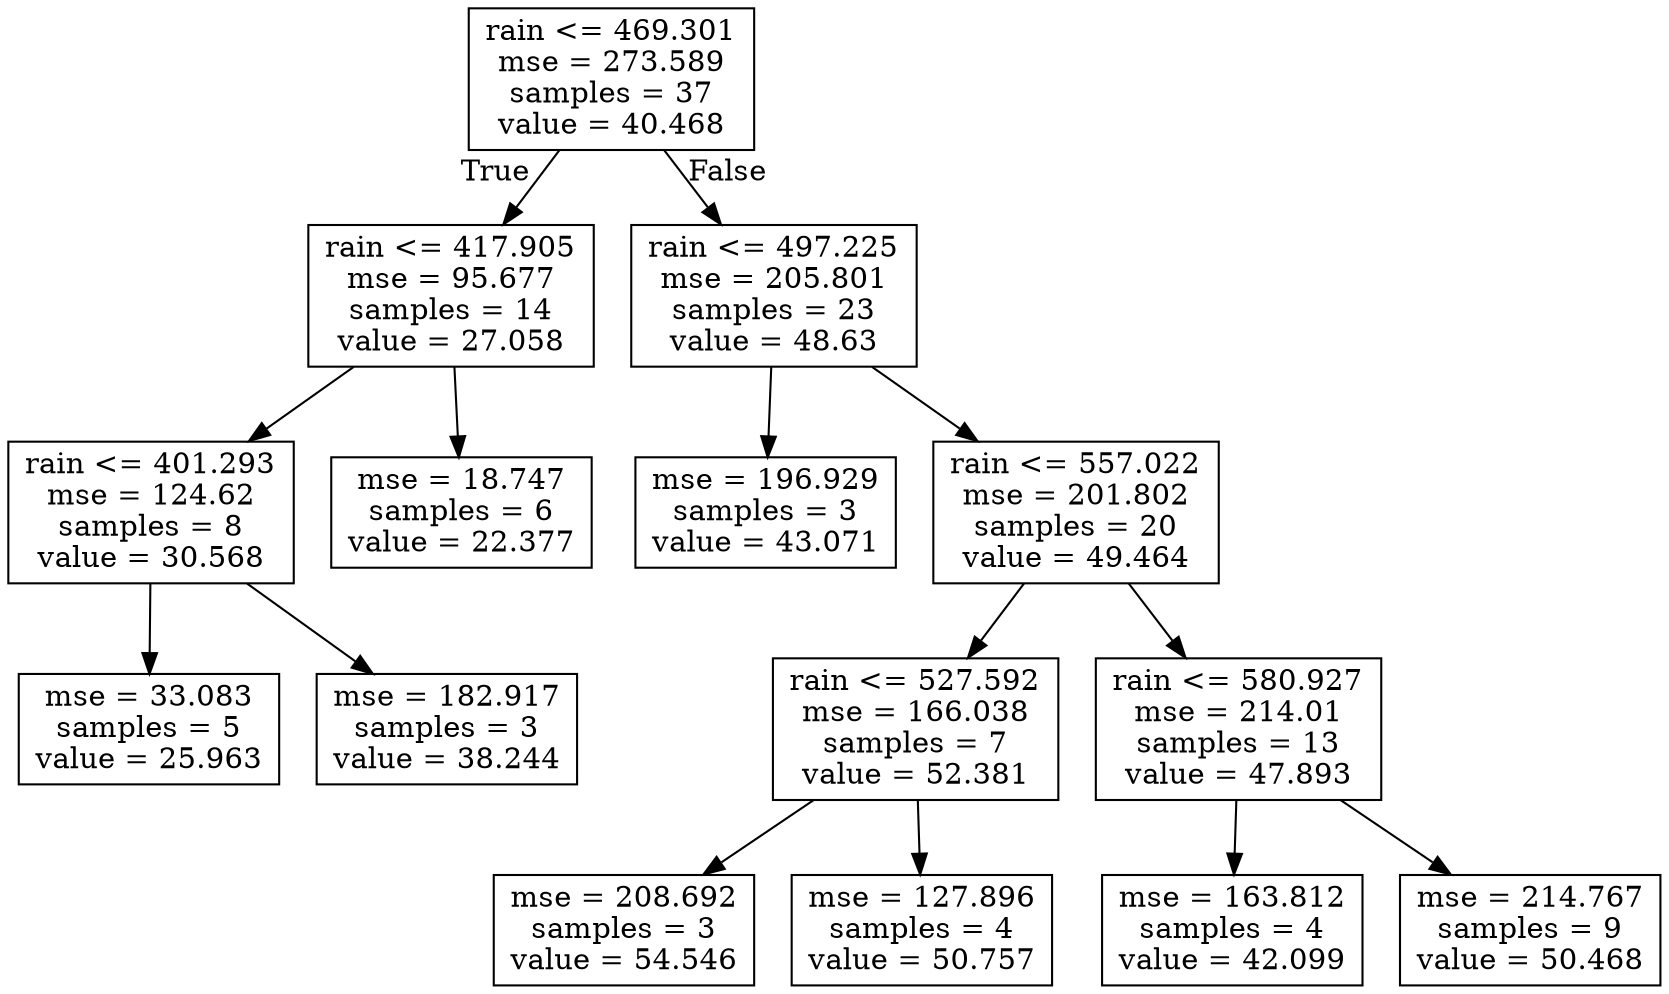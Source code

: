 digraph Tree {
node [shape=box] ;
0 [label="rain <= 469.301\nmse = 273.589\nsamples = 37\nvalue = 40.468"] ;
1 [label="rain <= 417.905\nmse = 95.677\nsamples = 14\nvalue = 27.058"] ;
0 -> 1 [labeldistance=2.5, labelangle=45, headlabel="True"] ;
3 [label="rain <= 401.293\nmse = 124.62\nsamples = 8\nvalue = 30.568"] ;
1 -> 3 ;
5 [label="mse = 33.083\nsamples = 5\nvalue = 25.963"] ;
3 -> 5 ;
6 [label="mse = 182.917\nsamples = 3\nvalue = 38.244"] ;
3 -> 6 ;
4 [label="mse = 18.747\nsamples = 6\nvalue = 22.377"] ;
1 -> 4 ;
2 [label="rain <= 497.225\nmse = 205.801\nsamples = 23\nvalue = 48.63"] ;
0 -> 2 [labeldistance=2.5, labelangle=-45, headlabel="False"] ;
7 [label="mse = 196.929\nsamples = 3\nvalue = 43.071"] ;
2 -> 7 ;
8 [label="rain <= 557.022\nmse = 201.802\nsamples = 20\nvalue = 49.464"] ;
2 -> 8 ;
9 [label="rain <= 527.592\nmse = 166.038\nsamples = 7\nvalue = 52.381"] ;
8 -> 9 ;
13 [label="mse = 208.692\nsamples = 3\nvalue = 54.546"] ;
9 -> 13 ;
14 [label="mse = 127.896\nsamples = 4\nvalue = 50.757"] ;
9 -> 14 ;
10 [label="rain <= 580.927\nmse = 214.01\nsamples = 13\nvalue = 47.893"] ;
8 -> 10 ;
11 [label="mse = 163.812\nsamples = 4\nvalue = 42.099"] ;
10 -> 11 ;
12 [label="mse = 214.767\nsamples = 9\nvalue = 50.468"] ;
10 -> 12 ;
}